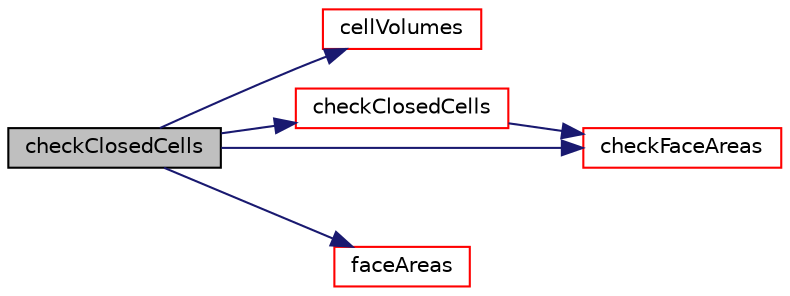 digraph "checkClosedCells"
{
  bgcolor="transparent";
  edge [fontname="Helvetica",fontsize="10",labelfontname="Helvetica",labelfontsize="10"];
  node [fontname="Helvetica",fontsize="10",shape=record];
  rankdir="LR";
  Node1 [label="checkClosedCells",height=0.2,width=0.4,color="black", fillcolor="grey75", style="filled", fontcolor="black"];
  Node1 -> Node2 [color="midnightblue",fontsize="10",style="solid",fontname="Helvetica"];
  Node2 [label="cellVolumes",height=0.2,width=0.4,color="red",URL="$a02018.html#a621f5b7ca5ac8ff001bcdbeefaad7f7a"];
  Node1 -> Node3 [color="midnightblue",fontsize="10",style="solid",fontname="Helvetica"];
  Node3 [label="checkClosedCells",height=0.2,width=0.4,color="red",URL="$a02018.html#a67b79a2e3c39ab71994637285cfb14c6",tooltip="Check cells for closedness. "];
  Node3 -> Node4 [color="midnightblue",fontsize="10",style="solid",fontname="Helvetica"];
  Node4 [label="checkFaceAreas",height=0.2,width=0.4,color="red",URL="$a02018.html#a8e0ced5c735b5c574364c54e2646242b",tooltip="Check for negative face areas. "];
  Node1 -> Node4 [color="midnightblue",fontsize="10",style="solid",fontname="Helvetica"];
  Node1 -> Node5 [color="midnightblue",fontsize="10",style="solid",fontname="Helvetica"];
  Node5 [label="faceAreas",height=0.2,width=0.4,color="red",URL="$a02018.html#a460495623a8ec621b95f93bbcb3d4773"];
}
